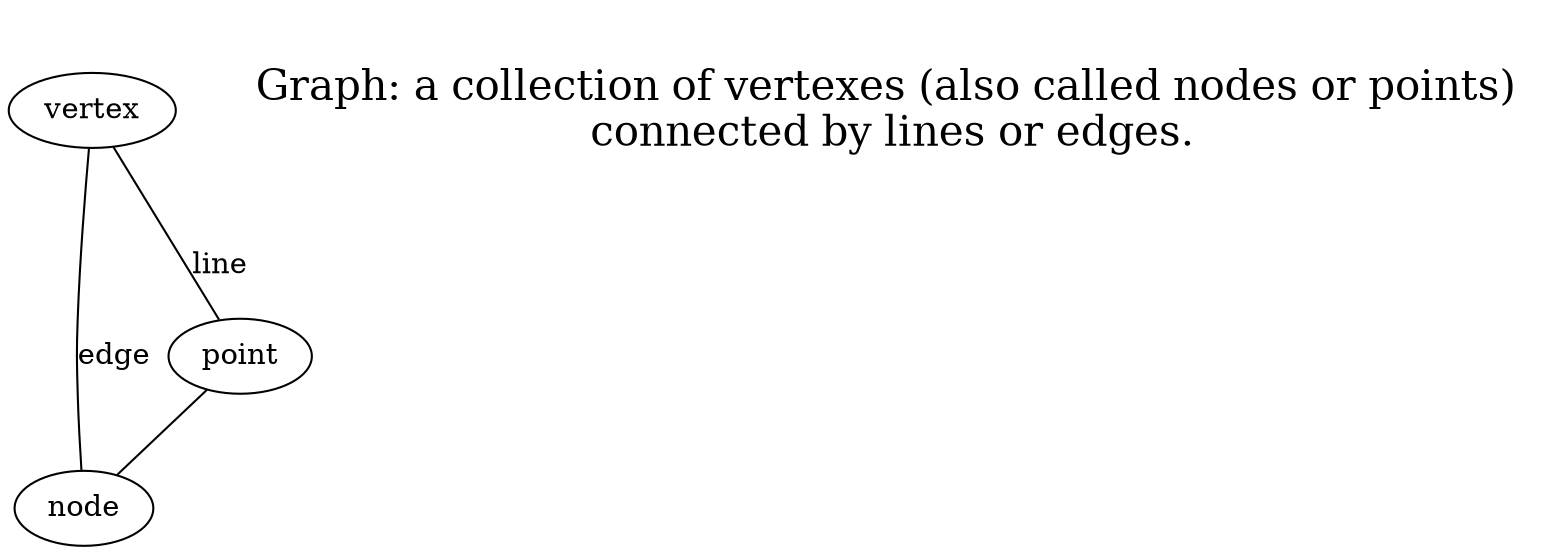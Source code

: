 graph G {

  vertex -- "node" [label="edge"]
  vertex -- point [label="line"]
  point -- "node"

  "
  Graph: a collection of vertexes (also called nodes or points)
   connected by lines or edges.
  " [shape=none fontsize=20]
}
